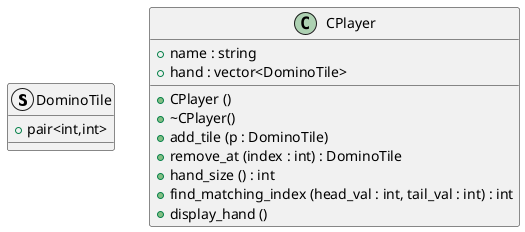 @startuml

struct DominoTile
{
    + pair<int,int>
}

class CPlayer
{
    + CPlayer ()
    + ~CPlayer()
    + add_tile (p : DominoTile)
    + remove_at (index : int) : DominoTile
    + hand_size () : int
    + find_matching_index (head_val : int, tail_val : int) : int
    + display_hand ()
    + name : string
    + hand : vector<DominoTile>
}

@enduml